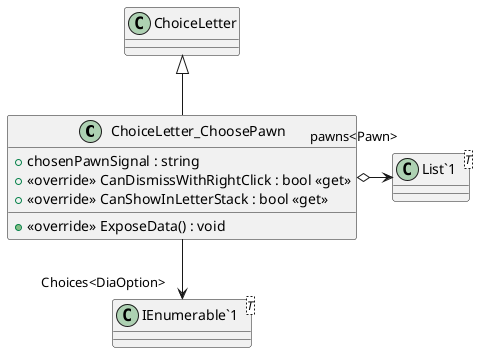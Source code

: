 @startuml
class ChoiceLetter_ChoosePawn {
    + chosenPawnSignal : string
    + <<override>> CanDismissWithRightClick : bool <<get>>
    + <<override>> CanShowInLetterStack : bool <<get>>
    + <<override>> ExposeData() : void
}
class "List`1"<T> {
}
class "IEnumerable`1"<T> {
}
ChoiceLetter <|-- ChoiceLetter_ChoosePawn
ChoiceLetter_ChoosePawn o-> "pawns<Pawn>" "List`1"
ChoiceLetter_ChoosePawn --> "Choices<DiaOption>" "IEnumerable`1"
@enduml
